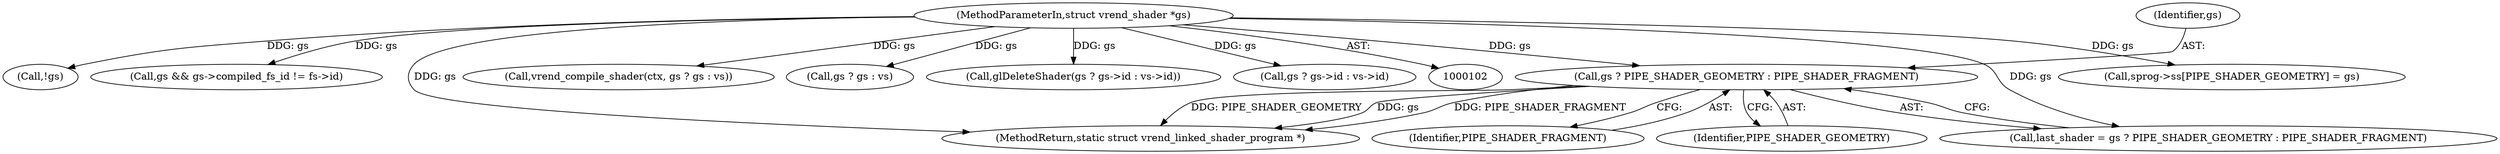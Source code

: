 digraph "0_virglrenderer_a2f12a1b0f95b13b6f8dc3d05d7b74b4386394e4@pointer" {
"1000486" [label="(Call,gs ? PIPE_SHADER_GEOMETRY : PIPE_SHADER_FRAGMENT)"];
"1000106" [label="(MethodParameterIn,struct vrend_shader *gs)"];
"1000442" [label="(Call,sprog->ss[PIPE_SHADER_GEOMETRY] = gs)"];
"1000136" [label="(Call,!gs)"];
"1000486" [label="(Call,gs ? PIPE_SHADER_GEOMETRY : PIPE_SHADER_FRAGMENT)"];
"1000126" [label="(Call,gs && gs->compiled_fs_id != fs->id)"];
"1000484" [label="(Call,last_shader = gs ? PIPE_SHADER_GEOMETRY : PIPE_SHADER_FRAGMENT)"];
"1001107" [label="(MethodReturn,static struct vrend_linked_shader_program *)"];
"1000487" [label="(Identifier,gs)"];
"1000196" [label="(Call,vrend_compile_shader(ctx, gs ? gs : vs))"];
"1000198" [label="(Call,gs ? gs : vs)"];
"1000106" [label="(MethodParameterIn,struct vrend_shader *gs)"];
"1000207" [label="(Call,glDeleteShader(gs ? gs->id : vs->id))"];
"1000208" [label="(Call,gs ? gs->id : vs->id)"];
"1000489" [label="(Identifier,PIPE_SHADER_FRAGMENT)"];
"1000488" [label="(Identifier,PIPE_SHADER_GEOMETRY)"];
"1000486" -> "1000484"  [label="AST: "];
"1000486" -> "1000488"  [label="CFG: "];
"1000486" -> "1000489"  [label="CFG: "];
"1000487" -> "1000486"  [label="AST: "];
"1000488" -> "1000486"  [label="AST: "];
"1000489" -> "1000486"  [label="AST: "];
"1000484" -> "1000486"  [label="CFG: "];
"1000486" -> "1001107"  [label="DDG: PIPE_SHADER_FRAGMENT"];
"1000486" -> "1001107"  [label="DDG: PIPE_SHADER_GEOMETRY"];
"1000486" -> "1001107"  [label="DDG: gs"];
"1000106" -> "1000486"  [label="DDG: gs"];
"1000106" -> "1000102"  [label="AST: "];
"1000106" -> "1001107"  [label="DDG: gs"];
"1000106" -> "1000126"  [label="DDG: gs"];
"1000106" -> "1000136"  [label="DDG: gs"];
"1000106" -> "1000196"  [label="DDG: gs"];
"1000106" -> "1000198"  [label="DDG: gs"];
"1000106" -> "1000207"  [label="DDG: gs"];
"1000106" -> "1000208"  [label="DDG: gs"];
"1000106" -> "1000442"  [label="DDG: gs"];
"1000106" -> "1000484"  [label="DDG: gs"];
}
